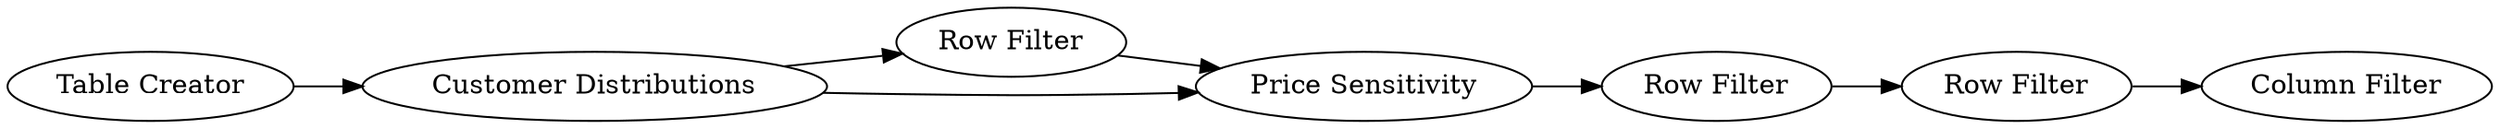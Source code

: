 digraph {
	1 [label="Table Creator"]
	2 [label="Customer Distributions"]
	3 [label="Row Filter"]
	12 [label="Price Sensitivity"]
	13 [label="Row Filter"]
	14 [label="Row Filter"]
	15 [label="Column Filter"]
	1 -> 2
	2 -> 3
	2 -> 12
	3 -> 12
	12 -> 13
	13 -> 14
	14 -> 15
	rankdir=LR
}
